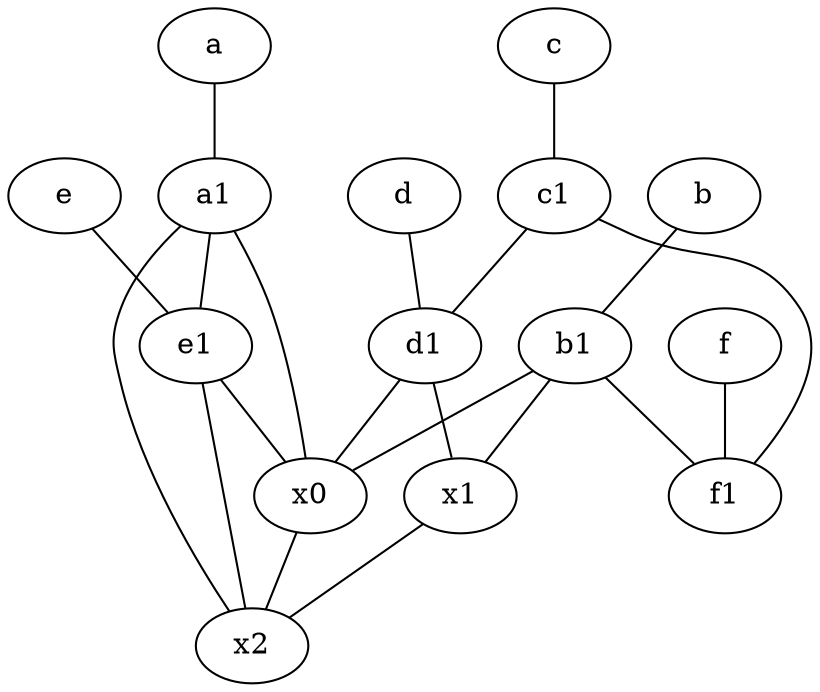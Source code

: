 graph {
	node [labelfontsize=50]
	a1 [labelfontsize=50 pos="8,3!"]
	c1 [labelfontsize=50 pos="4.5,3!"]
	d1 [labelfontsize=50 pos="3,5!"]
	b [labelfontsize=50 pos="10,4!"]
	x0 [labelfontsize=50]
	x2 [labelfontsize=50]
	f [labelfontsize=50 pos="3,9!"]
	c [labelfontsize=50 pos="4.5,2!"]
	x1 [labelfontsize=50]
	b1 [labelfontsize=50 pos="9,4!"]
	d [labelfontsize=50 pos="2,5!"]
	f1 [labelfontsize=50 pos="3,8!"]
	e1 [labelfontsize=50 pos="7,7!"]
	e [labelfontsize=50 pos="7,9!"]
	a [labelfontsize=50 pos="8,2!"]
	a1 -- e1
	a1 -- x2
	d1 -- x1
	b1 -- x1
	a1 -- x0
	f -- f1
	b -- b1
	a -- a1
	b1 -- f1
	d1 -- x0
	d -- d1
	e -- e1
	c -- c1
	x0 -- x2
	e1 -- x0
	b1 -- x0
	e1 -- x2
	c1 -- f1
	c1 -- d1
	x1 -- x2
}
